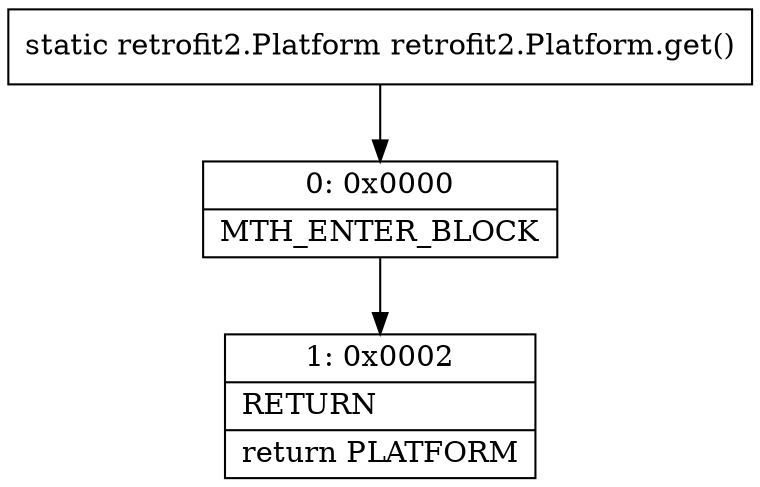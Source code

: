 digraph "CFG forretrofit2.Platform.get()Lretrofit2\/Platform;" {
Node_0 [shape=record,label="{0\:\ 0x0000|MTH_ENTER_BLOCK\l}"];
Node_1 [shape=record,label="{1\:\ 0x0002|RETURN\l|return PLATFORM\l}"];
MethodNode[shape=record,label="{static retrofit2.Platform retrofit2.Platform.get() }"];
MethodNode -> Node_0;
Node_0 -> Node_1;
}


